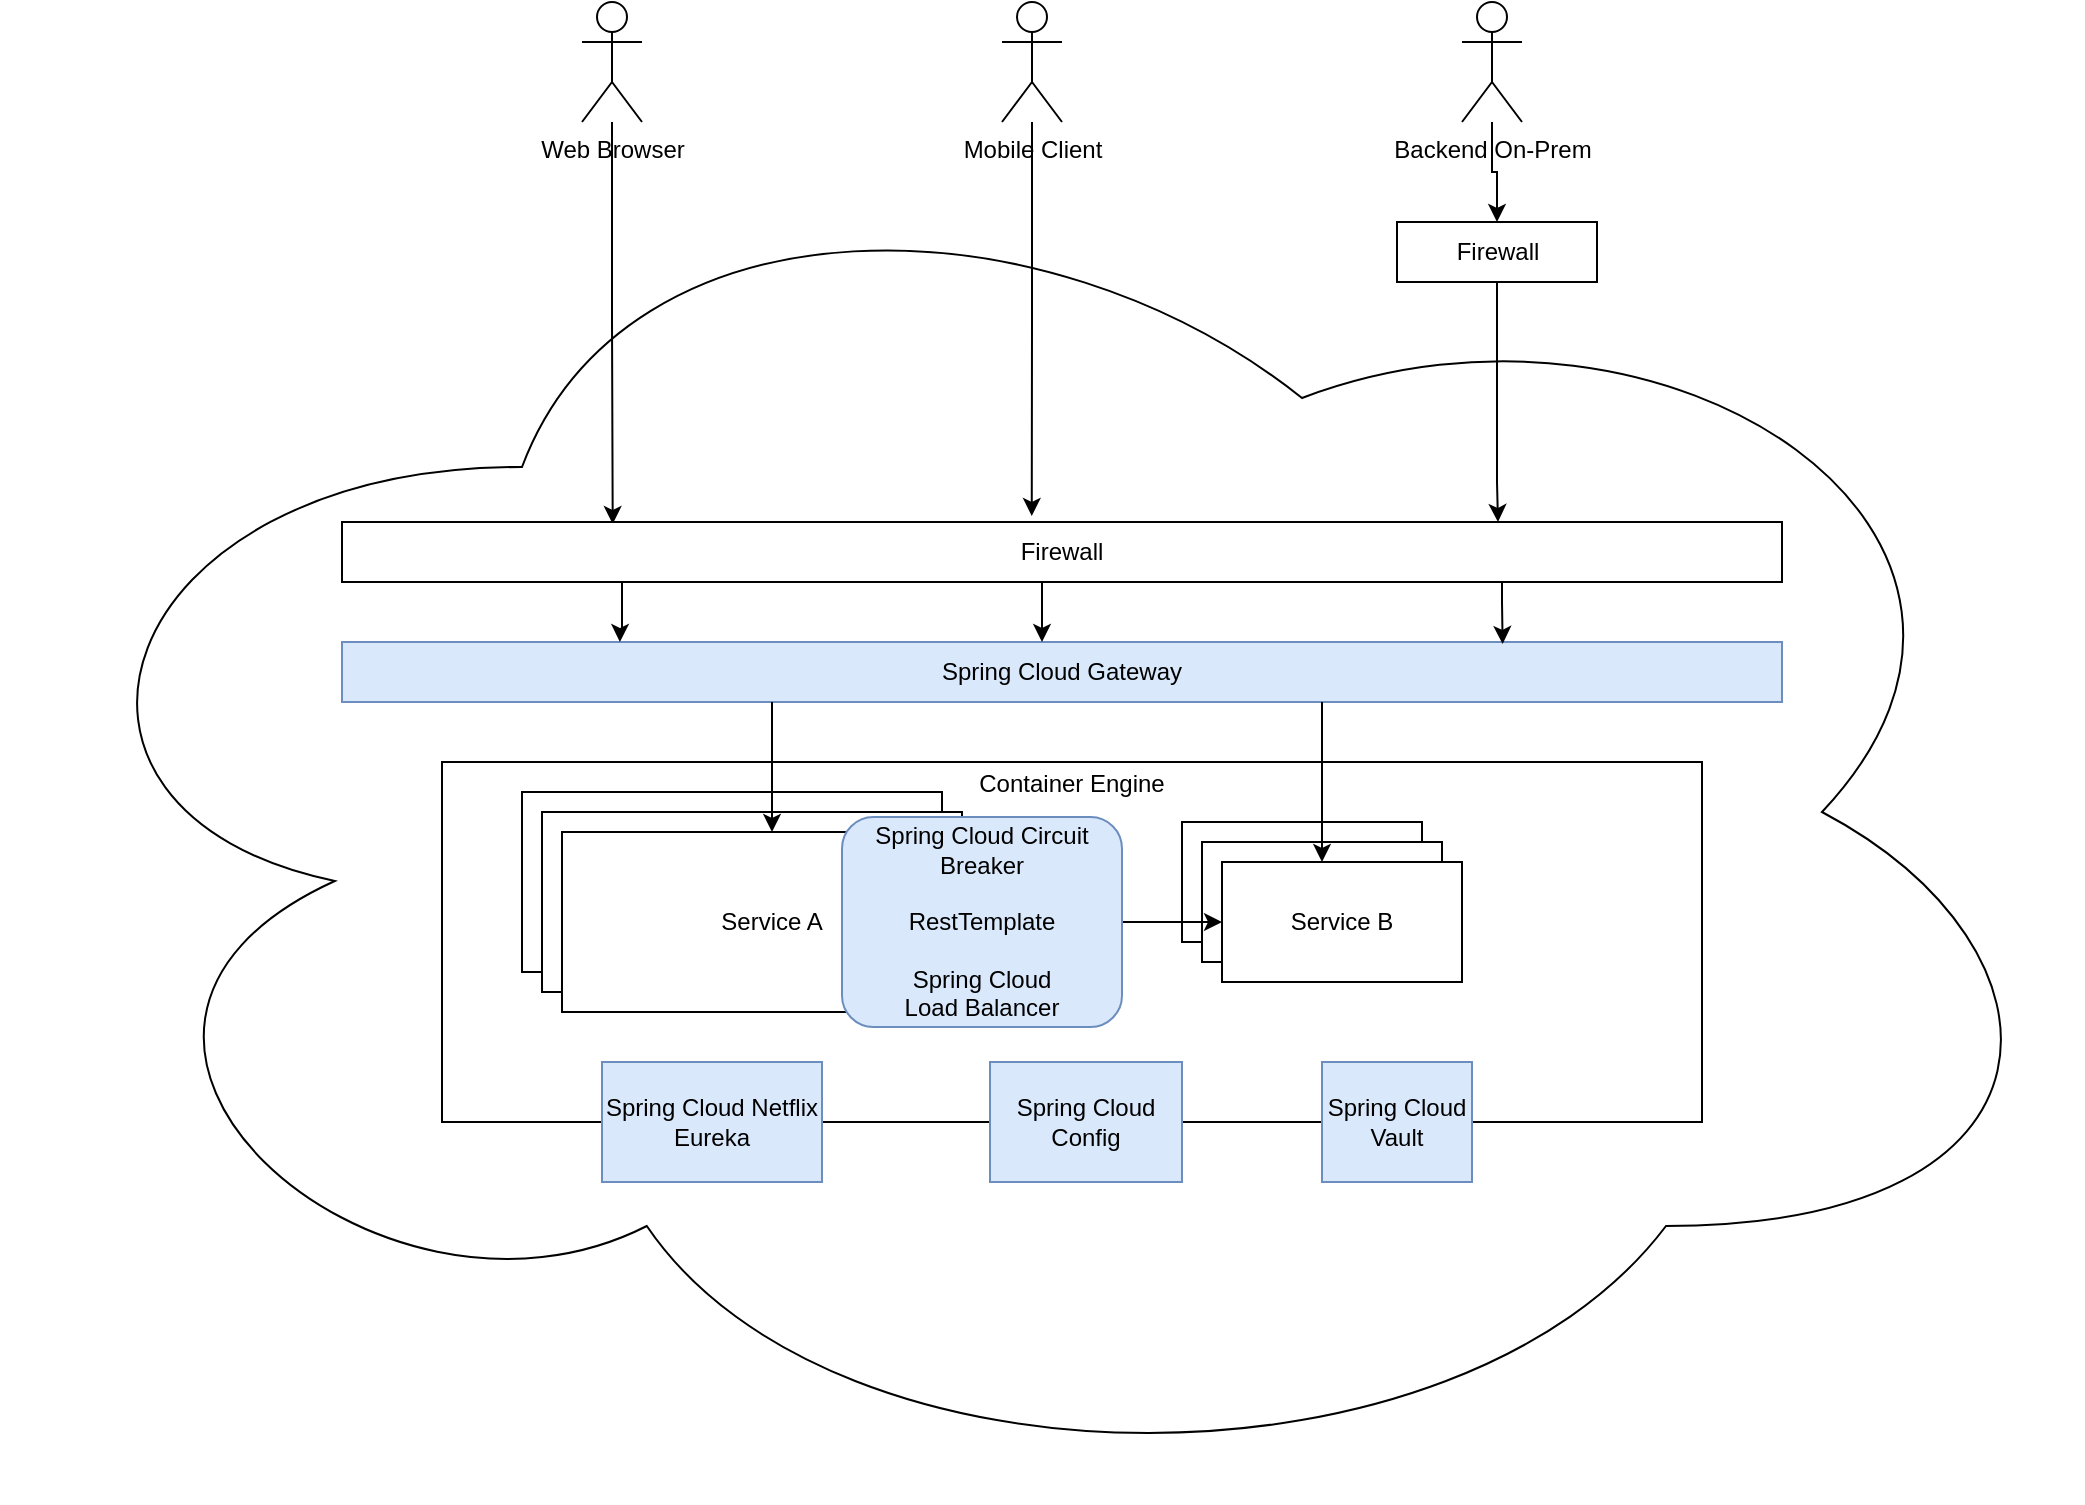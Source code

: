 <mxfile version="20.3.0" type="device"><diagram id="GKMzzEyLD9oDl8COxv9A" name="Seite-1"><mxGraphModel dx="1929" dy="2194" grid="1" gridSize="10" guides="1" tooltips="1" connect="1" arrows="1" fold="1" page="1" pageScale="1" pageWidth="827" pageHeight="1169" math="0" shadow="0"><root><mxCell id="0"/><mxCell id="1" parent="0"/><mxCell id="yvZ86YNyxYZigQFrcvob-55" value="" style="ellipse;shape=cloud;whiteSpace=wrap;html=1;" parent="1" vertex="1"><mxGeometry x="-210" y="20" width="1040" height="690" as="geometry"/></mxCell><mxCell id="yvZ86YNyxYZigQFrcvob-57" value="Container Engine&lt;br&gt;&lt;br&gt;&lt;br&gt;&lt;br&gt;&lt;br&gt;&lt;br&gt;&lt;br&gt;&lt;br&gt;&lt;br&gt;&lt;br&gt;&lt;br&gt;&lt;br&gt;" style="rounded=0;whiteSpace=wrap;html=1;" parent="1" vertex="1"><mxGeometry x="10" y="340" width="630" height="180" as="geometry"/></mxCell><mxCell id="yvZ86YNyxYZigQFrcvob-1" value="Spring Cloud Gateway" style="rounded=0;whiteSpace=wrap;html=1;fillColor=#dae8fc;strokeColor=#6c8ebf;" parent="1" vertex="1"><mxGeometry x="-40" y="280" width="720" height="30" as="geometry"/></mxCell><mxCell id="yvZ86YNyxYZigQFrcvob-6" value="Service B" style="rounded=0;whiteSpace=wrap;html=1;" parent="1" vertex="1"><mxGeometry x="380" y="370" width="120" height="60" as="geometry"/></mxCell><mxCell id="yvZ86YNyxYZigQFrcvob-7" value="Service B" style="rounded=0;whiteSpace=wrap;html=1;" parent="1" vertex="1"><mxGeometry x="390" y="380" width="120" height="60" as="geometry"/></mxCell><mxCell id="yvZ86YNyxYZigQFrcvob-8" value="Service B" style="rounded=0;whiteSpace=wrap;html=1;" parent="1" vertex="1"><mxGeometry x="400" y="390" width="120" height="60" as="geometry"/></mxCell><mxCell id="yvZ86YNyxYZigQFrcvob-9" value="Spring Cloud Netflix Eureka" style="rounded=0;whiteSpace=wrap;html=1;fillColor=#dae8fc;strokeColor=#6c8ebf;" parent="1" vertex="1"><mxGeometry x="90" y="490" width="110" height="60" as="geometry"/></mxCell><mxCell id="yvZ86YNyxYZigQFrcvob-10" value="Spring Cloud Config" style="rounded=0;whiteSpace=wrap;html=1;fillColor=#dae8fc;strokeColor=#6c8ebf;" parent="1" vertex="1"><mxGeometry x="284" y="490" width="96" height="60" as="geometry"/></mxCell><mxCell id="yvZ86YNyxYZigQFrcvob-20" style="edgeStyle=orthogonalEdgeStyle;rounded=0;orthogonalLoop=1;jettySize=auto;html=1;endArrow=classic;endFill=1;" parent="1" source="yvZ86YNyxYZigQFrcvob-1" target="yvZ86YNyxYZigQFrcvob-8" edge="1"><mxGeometry relative="1" as="geometry"><Array as="points"><mxPoint x="450" y="350"/><mxPoint x="450" y="350"/></Array></mxGeometry></mxCell><mxCell id="yvZ86YNyxYZigQFrcvob-61" style="edgeStyle=orthogonalEdgeStyle;rounded=0;orthogonalLoop=1;jettySize=auto;html=1;entryX=0.188;entryY=0.033;entryDx=0;entryDy=0;endArrow=classic;endFill=1;entryPerimeter=0;" parent="1" source="yvZ86YNyxYZigQFrcvob-22" target="yvZ86YNyxYZigQFrcvob-48" edge="1"><mxGeometry relative="1" as="geometry"><Array as="points"/></mxGeometry></mxCell><mxCell id="yvZ86YNyxYZigQFrcvob-22" value="Web Browser" style="shape=umlActor;verticalLabelPosition=bottom;verticalAlign=top;html=1;outlineConnect=0;" parent="1" vertex="1"><mxGeometry x="80" y="-40" width="30" height="60" as="geometry"/></mxCell><mxCell id="yvZ86YNyxYZigQFrcvob-60" style="edgeStyle=orthogonalEdgeStyle;rounded=0;orthogonalLoop=1;jettySize=auto;html=1;entryX=0.479;entryY=-0.1;entryDx=0;entryDy=0;endArrow=classic;endFill=1;entryPerimeter=0;" parent="1" source="yvZ86YNyxYZigQFrcvob-23" target="yvZ86YNyxYZigQFrcvob-48" edge="1"><mxGeometry relative="1" as="geometry"><Array as="points"/></mxGeometry></mxCell><mxCell id="yvZ86YNyxYZigQFrcvob-23" value="Mobile Client" style="shape=umlActor;verticalLabelPosition=bottom;verticalAlign=top;html=1;outlineConnect=0;" parent="1" vertex="1"><mxGeometry x="290" y="-40" width="30" height="60" as="geometry"/></mxCell><mxCell id="yvZ86YNyxYZigQFrcvob-58" style="edgeStyle=orthogonalEdgeStyle;rounded=0;orthogonalLoop=1;jettySize=auto;html=1;entryX=0.5;entryY=0;entryDx=0;entryDy=0;endArrow=classic;endFill=1;" parent="1" source="yvZ86YNyxYZigQFrcvob-31" target="yvZ86YNyxYZigQFrcvob-53" edge="1"><mxGeometry relative="1" as="geometry"/></mxCell><mxCell id="yvZ86YNyxYZigQFrcvob-31" value="Backend On-Prem" style="shape=umlActor;verticalLabelPosition=bottom;verticalAlign=top;html=1;outlineConnect=0;" parent="1" vertex="1"><mxGeometry x="520" y="-40" width="30" height="60" as="geometry"/></mxCell><mxCell id="yvZ86YNyxYZigQFrcvob-62" style="edgeStyle=orthogonalEdgeStyle;rounded=0;orthogonalLoop=1;jettySize=auto;html=1;entryX=0.193;entryY=0;entryDx=0;entryDy=0;entryPerimeter=0;endArrow=classic;endFill=1;" parent="1" source="yvZ86YNyxYZigQFrcvob-48" target="yvZ86YNyxYZigQFrcvob-1" edge="1"><mxGeometry relative="1" as="geometry"><Array as="points"><mxPoint x="100" y="275"/></Array></mxGeometry></mxCell><mxCell id="yvZ86YNyxYZigQFrcvob-63" style="edgeStyle=orthogonalEdgeStyle;rounded=0;orthogonalLoop=1;jettySize=auto;html=1;endArrow=classic;endFill=1;" parent="1" source="yvZ86YNyxYZigQFrcvob-48" target="yvZ86YNyxYZigQFrcvob-1" edge="1"><mxGeometry relative="1" as="geometry"><Array as="points"><mxPoint x="310" y="270"/><mxPoint x="310" y="270"/></Array></mxGeometry></mxCell><mxCell id="yvZ86YNyxYZigQFrcvob-65" style="edgeStyle=orthogonalEdgeStyle;rounded=0;orthogonalLoop=1;jettySize=auto;html=1;entryX=0.806;entryY=0.033;entryDx=0;entryDy=0;entryPerimeter=0;endArrow=classic;endFill=1;" parent="1" source="yvZ86YNyxYZigQFrcvob-48" target="yvZ86YNyxYZigQFrcvob-1" edge="1"><mxGeometry relative="1" as="geometry"><Array as="points"><mxPoint x="540" y="260"/><mxPoint x="540" y="260"/></Array></mxGeometry></mxCell><mxCell id="yvZ86YNyxYZigQFrcvob-48" value="Firewall" style="rounded=0;whiteSpace=wrap;html=1;" parent="1" vertex="1"><mxGeometry x="-40" y="220" width="720" height="30" as="geometry"/></mxCell><mxCell id="yvZ86YNyxYZigQFrcvob-52" value="Spring Cloud&lt;br&gt;Vault" style="rounded=0;whiteSpace=wrap;html=1;fillColor=#dae8fc;strokeColor=#6c8ebf;" parent="1" vertex="1"><mxGeometry x="450" y="490" width="75" height="60" as="geometry"/></mxCell><mxCell id="yvZ86YNyxYZigQFrcvob-59" style="edgeStyle=orthogonalEdgeStyle;rounded=0;orthogonalLoop=1;jettySize=auto;html=1;endArrow=classic;endFill=1;" parent="1" source="yvZ86YNyxYZigQFrcvob-53" target="yvZ86YNyxYZigQFrcvob-48" edge="1"><mxGeometry relative="1" as="geometry"><Array as="points"><mxPoint x="538" y="200"/><mxPoint x="538" y="200"/></Array></mxGeometry></mxCell><mxCell id="yvZ86YNyxYZigQFrcvob-53" value="Firewall" style="rounded=0;whiteSpace=wrap;html=1;" parent="1" vertex="1"><mxGeometry x="487.5" y="70" width="100" height="30" as="geometry"/></mxCell><mxCell id="yvZ86YNyxYZigQFrcvob-67" value="Service A" style="rounded=0;whiteSpace=wrap;html=1;" parent="1" vertex="1"><mxGeometry x="50" y="355" width="210" height="90" as="geometry"/></mxCell><mxCell id="yvZ86YNyxYZigQFrcvob-70" value="Service A" style="rounded=0;whiteSpace=wrap;html=1;" parent="1" vertex="1"><mxGeometry x="60" y="365" width="210" height="90" as="geometry"/></mxCell><mxCell id="yvZ86YNyxYZigQFrcvob-71" value="Service A" style="rounded=0;whiteSpace=wrap;html=1;" parent="1" vertex="1"><mxGeometry x="70" y="375" width="210" height="90" as="geometry"/></mxCell><mxCell id="yvZ86YNyxYZigQFrcvob-72" style="edgeStyle=orthogonalEdgeStyle;rounded=0;orthogonalLoop=1;jettySize=auto;html=1;endArrow=classic;endFill=1;" parent="1" source="yvZ86YNyxYZigQFrcvob-69" target="yvZ86YNyxYZigQFrcvob-8" edge="1"><mxGeometry relative="1" as="geometry"/></mxCell><mxCell id="yvZ86YNyxYZigQFrcvob-69" value="Spring Cloud Circuit Breaker&lt;br&gt;&lt;br&gt;RestTemplate&lt;br&gt;&lt;br&gt;Spring Cloud&lt;br&gt;Load Balancer" style="rounded=1;whiteSpace=wrap;html=1;fillColor=#dae8fc;strokeColor=#6c8ebf;" parent="1" vertex="1"><mxGeometry x="210" y="367.5" width="140" height="105" as="geometry"/></mxCell><mxCell id="yvZ86YNyxYZigQFrcvob-73" style="edgeStyle=orthogonalEdgeStyle;rounded=0;orthogonalLoop=1;jettySize=auto;html=1;endArrow=classic;endFill=1;" parent="1" source="yvZ86YNyxYZigQFrcvob-1" target="yvZ86YNyxYZigQFrcvob-71" edge="1"><mxGeometry relative="1" as="geometry"><Array as="points"><mxPoint x="175" y="320"/><mxPoint x="175" y="320"/></Array></mxGeometry></mxCell></root></mxGraphModel></diagram></mxfile>
